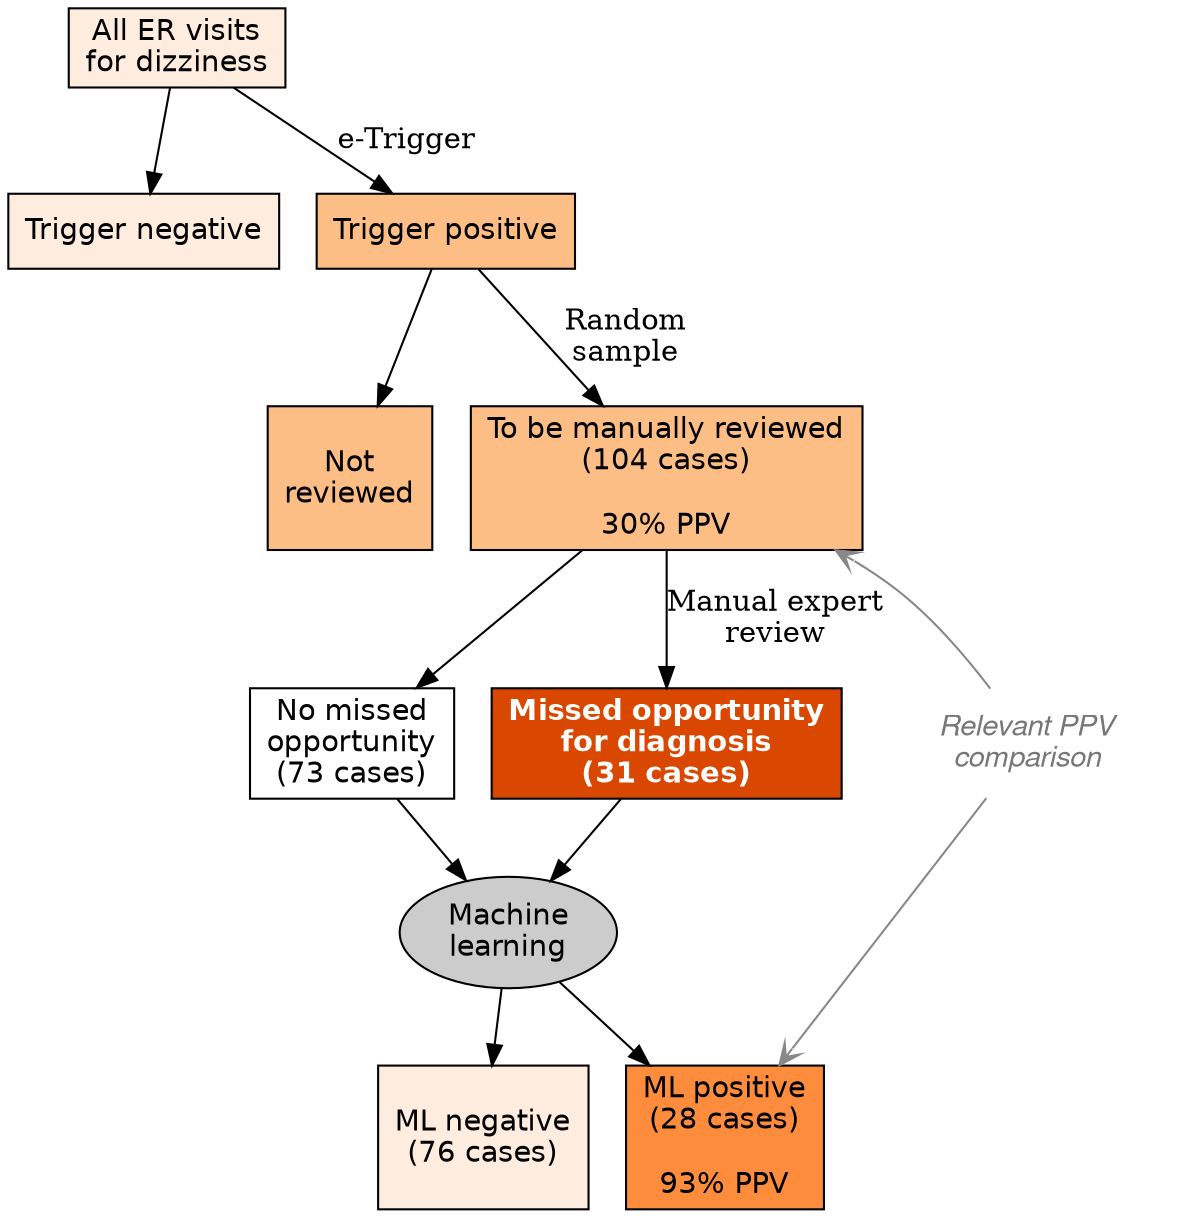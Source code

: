 digraph G {

node [style = filled, fillcolor="white", fontname="Helvetica", colorscheme="oranges4"]



// Rectangles for number of charts

twentyMillion [shape="rectangle", label="All ER visits\nfor dizziness", fillcolor=1];
millionsNeg   [shape="rectangle", label="Trigger negative", fillcolor=1];
thousands     [shape="rectangle", label="Trigger positive", fillcolor=2];

notReview [shape="rectangle" label="\nNot\nreviewed\n ", fillcolor=2];
hundredReview [shape="rectangle", label="To be manually reviewed\n(104 cases)\n\n30% PPV", fillcolor=2];

noMissedOD [shape="rectangle", label="No missed\nopportunity\n(73 cases)"];
MissedOD   [shape="rectangle", label="Missed opportunity\nfor diagnosis\n(31 cases)", fillcolor=4, fontcolor="white", fontname="Helvetica-Bold"];

mlneg [shape="rectangle", fillcolor=1, label="\nML negative\n(76 cases)\n "];
mlpos [shape="rectangle", fillcolor=3, label="ML positive\n(28 cases)\n\n93% PPV"];  // color 3 is used only for ML +

ML [fillcolor="#cccccc", label="Machine\nlearning"];




// Edges

twentyMillion -> millionsNeg;
twentyMillion -> thousands [label="e-Trigger"];

thousands -> notReview;
thousands -> hundredReview [label="Random\nsample"];

hundredReview -> noMissedOD;
hundredReview -> MissedOD [label="Manual expert\nreview"];

noMissedOD -> ML;
MissedOD -> ML;

ML -> mlneg;
ML -> mlpos;

MLImproves[penwidth=0, label="Relevant PPV\ncomparison", fontcolor="#777777", fontname="Helvetica Italic"]
hundredReview -> MLImproves [color="#888888", arrowtail=vee, dir=back]
MLImproves -> mlpos [color="#888888", arrowhead=vee, constraint=false]

//e-trigger alone vs. e-trigger plus ML

}
